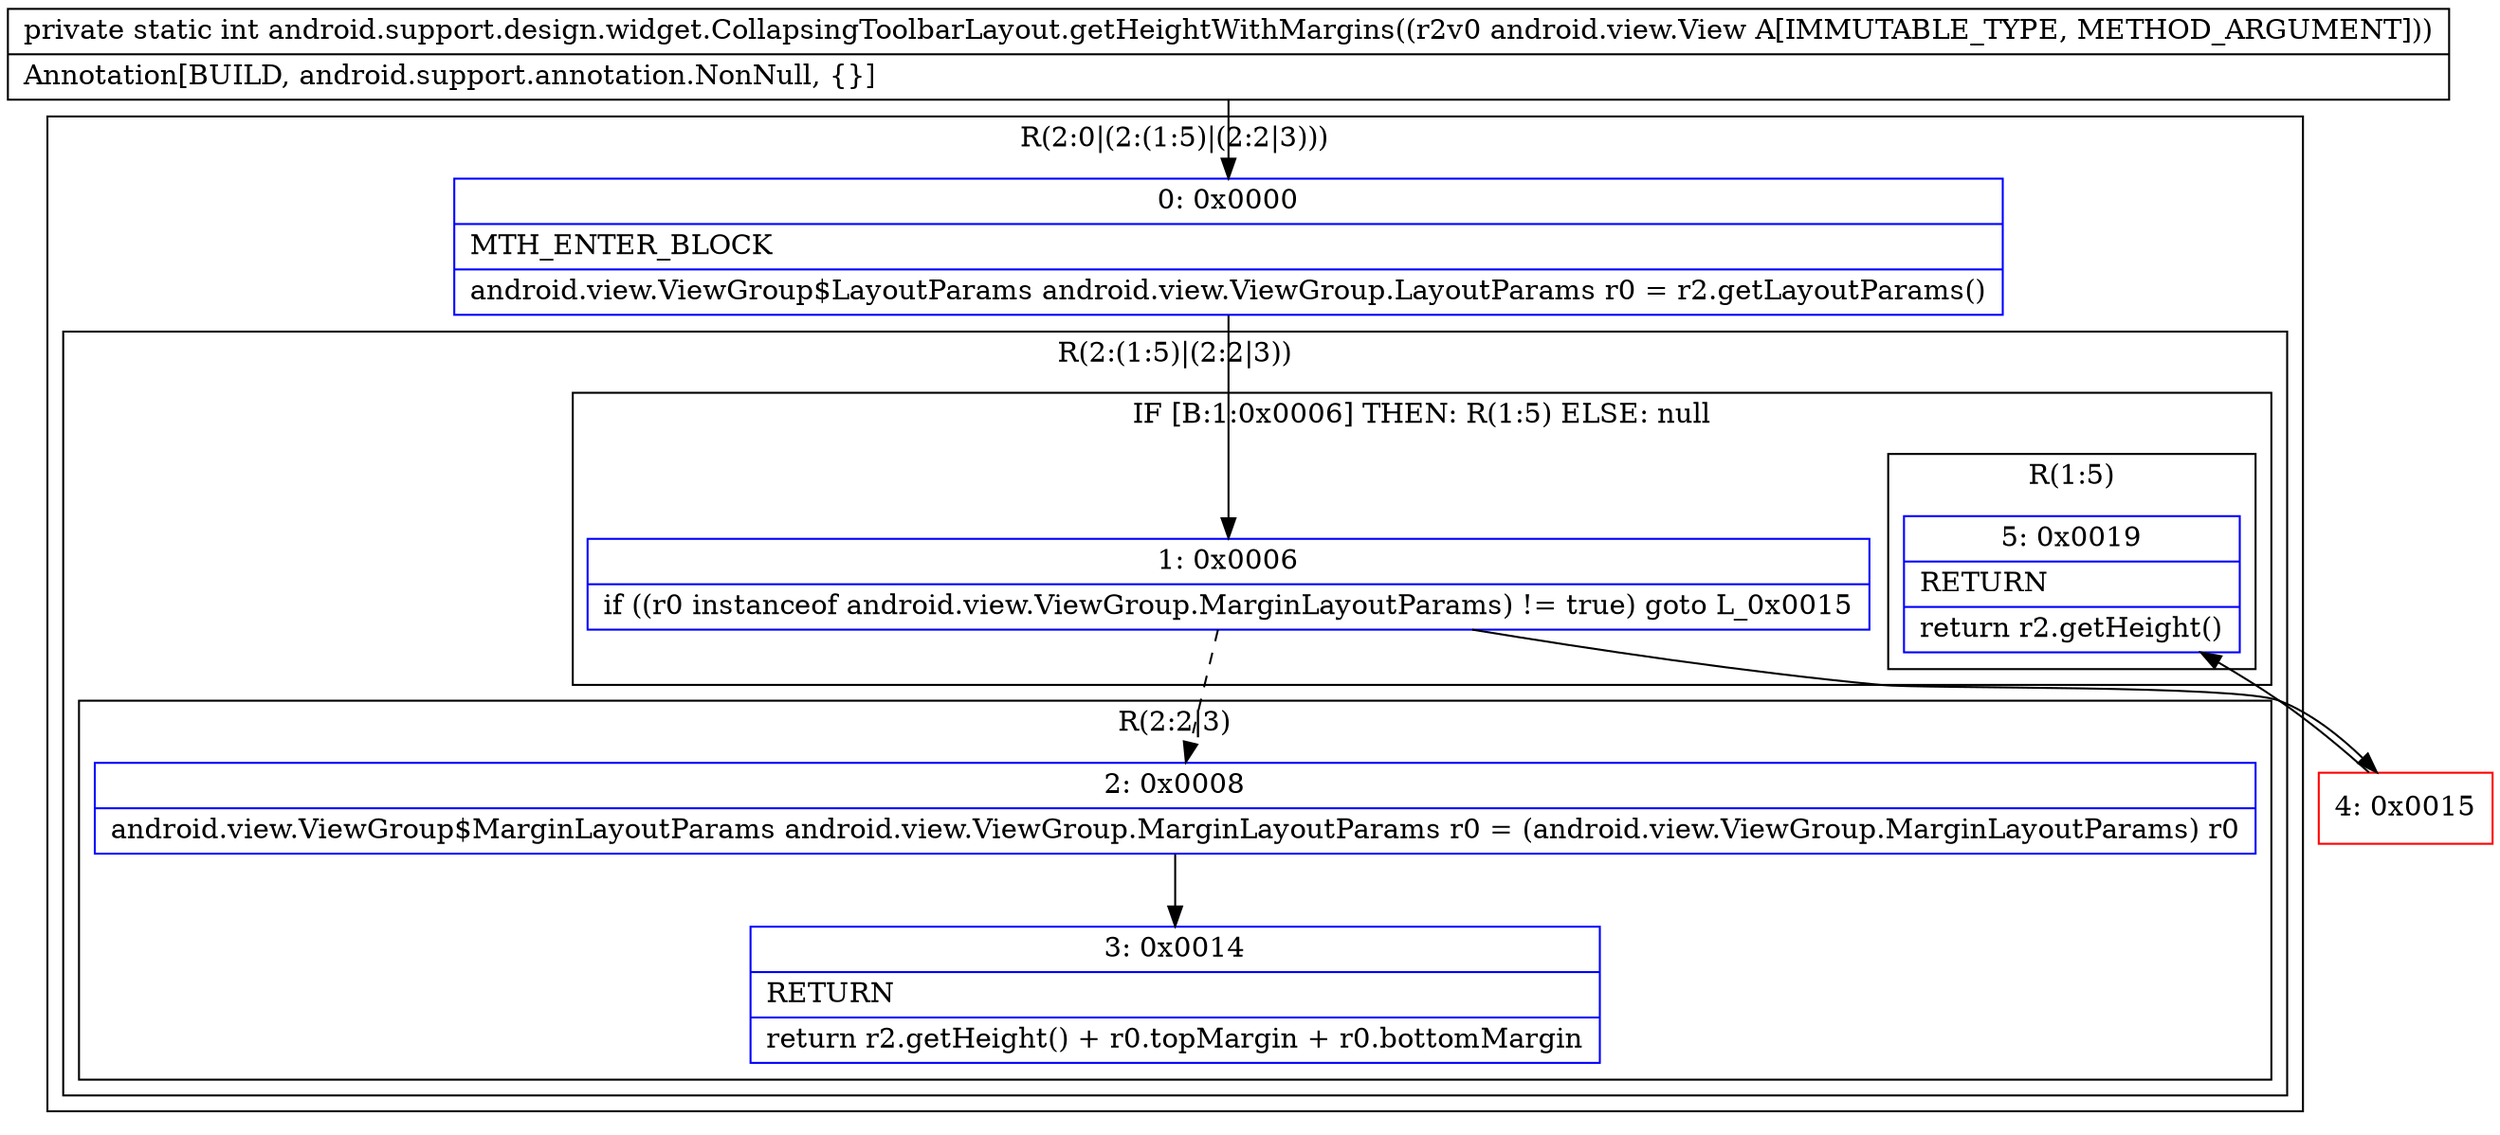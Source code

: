 digraph "CFG forandroid.support.design.widget.CollapsingToolbarLayout.getHeightWithMargins(Landroid\/view\/View;)I" {
subgraph cluster_Region_1892027294 {
label = "R(2:0|(2:(1:5)|(2:2|3)))";
node [shape=record,color=blue];
Node_0 [shape=record,label="{0\:\ 0x0000|MTH_ENTER_BLOCK\l|android.view.ViewGroup$LayoutParams android.view.ViewGroup.LayoutParams r0 = r2.getLayoutParams()\l}"];
subgraph cluster_Region_1876293525 {
label = "R(2:(1:5)|(2:2|3))";
node [shape=record,color=blue];
subgraph cluster_IfRegion_2016100666 {
label = "IF [B:1:0x0006] THEN: R(1:5) ELSE: null";
node [shape=record,color=blue];
Node_1 [shape=record,label="{1\:\ 0x0006|if ((r0 instanceof android.view.ViewGroup.MarginLayoutParams) != true) goto L_0x0015\l}"];
subgraph cluster_Region_175860518 {
label = "R(1:5)";
node [shape=record,color=blue];
Node_5 [shape=record,label="{5\:\ 0x0019|RETURN\l|return r2.getHeight()\l}"];
}
}
subgraph cluster_Region_254464224 {
label = "R(2:2|3)";
node [shape=record,color=blue];
Node_2 [shape=record,label="{2\:\ 0x0008|android.view.ViewGroup$MarginLayoutParams android.view.ViewGroup.MarginLayoutParams r0 = (android.view.ViewGroup.MarginLayoutParams) r0\l}"];
Node_3 [shape=record,label="{3\:\ 0x0014|RETURN\l|return r2.getHeight() + r0.topMargin + r0.bottomMargin\l}"];
}
}
}
Node_4 [shape=record,color=red,label="{4\:\ 0x0015}"];
MethodNode[shape=record,label="{private static int android.support.design.widget.CollapsingToolbarLayout.getHeightWithMargins((r2v0 android.view.View A[IMMUTABLE_TYPE, METHOD_ARGUMENT]))  | Annotation[BUILD, android.support.annotation.NonNull, \{\}]\l}"];
MethodNode -> Node_0;
Node_0 -> Node_1;
Node_1 -> Node_2[style=dashed];
Node_1 -> Node_4;
Node_2 -> Node_3;
Node_4 -> Node_5;
}

